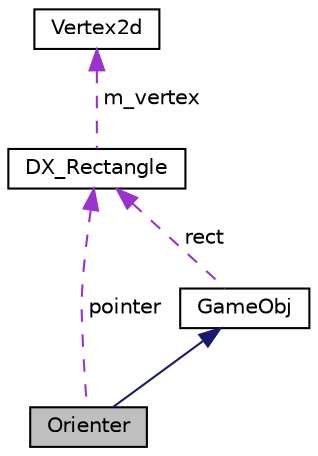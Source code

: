 digraph "Orienter"
{
 // LATEX_PDF_SIZE
  edge [fontname="Helvetica",fontsize="10",labelfontname="Helvetica",labelfontsize="10"];
  node [fontname="Helvetica",fontsize="10",shape=record];
  Node1 [label="Orienter",height=0.2,width=0.4,color="black", fillcolor="grey75", style="filled", fontcolor="black",tooltip="the illustration of Orienter class The subclass of GameObj"];
  Node2 -> Node1 [dir="back",color="midnightblue",fontsize="10",style="solid",fontname="Helvetica"];
  Node2 [label="GameObj",height=0.2,width=0.4,color="black", fillcolor="white", style="filled",URL="$class_game_obj.html",tooltip="the illustration of GameObj class The GameObj class represents the basic class contain functions and ..."];
  Node3 -> Node2 [dir="back",color="darkorchid3",fontsize="10",style="dashed",label=" rect" ,fontname="Helvetica"];
  Node3 [label="DX_Rectangle",height=0.2,width=0.4,color="black", fillcolor="white", style="filled",URL="$class_d_x___rectangle.html",tooltip=" "];
  Node4 -> Node3 [dir="back",color="darkorchid3",fontsize="10",style="dashed",label=" m_vertex" ,fontname="Helvetica"];
  Node4 [label="Vertex2d",height=0.2,width=0.4,color="black", fillcolor="white", style="filled",URL="$struct_vertex2d.html",tooltip="The struct of the 2d vertex."];
  Node3 -> Node1 [dir="back",color="darkorchid3",fontsize="10",style="dashed",label=" pointer" ,fontname="Helvetica"];
}
